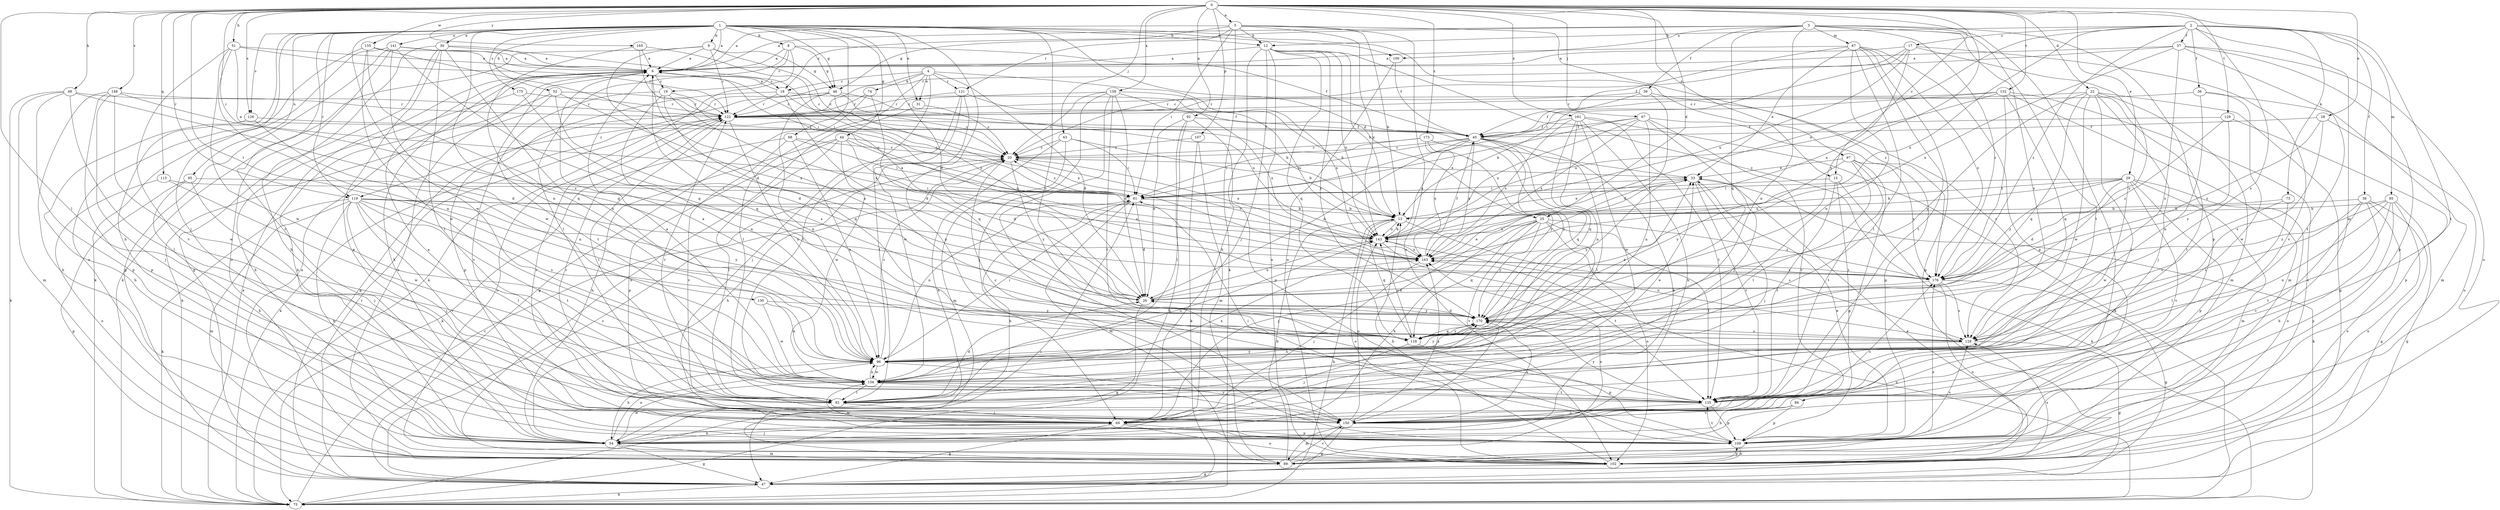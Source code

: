 strict digraph  {
0;
1;
2;
3;
4;
5;
6;
8;
9;
12;
13;
15;
17;
18;
19;
20;
22;
25;
26;
28;
29;
30;
31;
33;
36;
37;
38;
39;
40;
44;
46;
47;
48;
51;
52;
54;
61;
63;
67;
68;
69;
73;
74;
75;
82;
85;
86;
87;
89;
92;
95;
96;
97;
100;
102;
107;
109;
115;
116;
119;
121;
122;
126;
128;
129;
130;
132;
135;
141;
143;
148;
150;
155;
156;
158;
161;
163;
165;
170;
173;
175;
176;
0 -> 5  [label=a];
0 -> 15  [label=c];
0 -> 22  [label=d];
0 -> 25  [label=d];
0 -> 28  [label=e];
0 -> 29  [label=e];
0 -> 48  [label=h];
0 -> 51  [label=h];
0 -> 61  [label=i];
0 -> 63  [label=j];
0 -> 67  [label=j];
0 -> 73  [label=k];
0 -> 82  [label=l];
0 -> 92  [label=n];
0 -> 97  [label=o];
0 -> 107  [label=p];
0 -> 115  [label=q];
0 -> 119  [label=r];
0 -> 126  [label=s];
0 -> 129  [label=t];
0 -> 130  [label=t];
0 -> 132  [label=t];
0 -> 148  [label=v];
0 -> 155  [label=w];
0 -> 158  [label=x];
0 -> 161  [label=x];
0 -> 165  [label=y];
0 -> 170  [label=y];
0 -> 173  [label=z];
1 -> 6  [label=a];
1 -> 8  [label=b];
1 -> 9  [label=b];
1 -> 12  [label=b];
1 -> 15  [label=c];
1 -> 25  [label=d];
1 -> 26  [label=d];
1 -> 30  [label=e];
1 -> 31  [label=e];
1 -> 44  [label=g];
1 -> 46  [label=g];
1 -> 52  [label=h];
1 -> 54  [label=h];
1 -> 68  [label=j];
1 -> 69  [label=j];
1 -> 95  [label=n];
1 -> 96  [label=n];
1 -> 100  [label=o];
1 -> 109  [label=p];
1 -> 119  [label=r];
1 -> 126  [label=s];
1 -> 128  [label=s];
1 -> 141  [label=u];
1 -> 150  [label=v];
1 -> 156  [label=w];
1 -> 175  [label=z];
2 -> 12  [label=b];
2 -> 17  [label=c];
2 -> 36  [label=f];
2 -> 37  [label=f];
2 -> 38  [label=f];
2 -> 85  [label=m];
2 -> 86  [label=m];
2 -> 128  [label=s];
2 -> 135  [label=t];
2 -> 143  [label=u];
2 -> 163  [label=x];
2 -> 176  [label=z];
3 -> 6  [label=a];
3 -> 18  [label=c];
3 -> 39  [label=f];
3 -> 87  [label=m];
3 -> 96  [label=n];
3 -> 100  [label=o];
3 -> 109  [label=p];
3 -> 116  [label=q];
3 -> 128  [label=s];
3 -> 135  [label=t];
3 -> 150  [label=v];
3 -> 176  [label=z];
4 -> 18  [label=c];
4 -> 26  [label=d];
4 -> 31  [label=e];
4 -> 74  [label=k];
4 -> 82  [label=l];
4 -> 119  [label=r];
4 -> 121  [label=r];
4 -> 135  [label=t];
4 -> 163  [label=x];
5 -> 6  [label=a];
5 -> 12  [label=b];
5 -> 13  [label=b];
5 -> 46  [label=g];
5 -> 61  [label=i];
5 -> 75  [label=k];
5 -> 102  [label=o];
5 -> 121  [label=r];
5 -> 143  [label=u];
5 -> 176  [label=z];
6 -> 18  [label=c];
6 -> 19  [label=c];
6 -> 54  [label=h];
6 -> 102  [label=o];
6 -> 116  [label=q];
6 -> 135  [label=t];
8 -> 6  [label=a];
8 -> 19  [label=c];
8 -> 40  [label=f];
8 -> 46  [label=g];
8 -> 75  [label=k];
8 -> 82  [label=l];
9 -> 6  [label=a];
9 -> 20  [label=c];
9 -> 26  [label=d];
9 -> 46  [label=g];
9 -> 75  [label=k];
9 -> 122  [label=r];
12 -> 6  [label=a];
12 -> 13  [label=b];
12 -> 54  [label=h];
12 -> 69  [label=j];
12 -> 102  [label=o];
12 -> 116  [label=q];
12 -> 143  [label=u];
12 -> 170  [label=y];
12 -> 176  [label=z];
13 -> 33  [label=e];
13 -> 102  [label=o];
13 -> 116  [label=q];
13 -> 128  [label=s];
13 -> 143  [label=u];
15 -> 61  [label=i];
15 -> 75  [label=k];
15 -> 109  [label=p];
15 -> 135  [label=t];
17 -> 6  [label=a];
17 -> 20  [label=c];
17 -> 61  [label=i];
17 -> 143  [label=u];
17 -> 150  [label=v];
17 -> 163  [label=x];
17 -> 170  [label=y];
18 -> 6  [label=a];
18 -> 13  [label=b];
18 -> 26  [label=d];
18 -> 40  [label=f];
18 -> 109  [label=p];
18 -> 122  [label=r];
19 -> 96  [label=n];
19 -> 116  [label=q];
19 -> 122  [label=r];
19 -> 150  [label=v];
19 -> 163  [label=x];
20 -> 33  [label=e];
20 -> 54  [label=h];
20 -> 143  [label=u];
20 -> 170  [label=y];
22 -> 47  [label=g];
22 -> 69  [label=j];
22 -> 82  [label=l];
22 -> 89  [label=m];
22 -> 116  [label=q];
22 -> 122  [label=r];
22 -> 135  [label=t];
22 -> 156  [label=w];
22 -> 170  [label=y];
25 -> 54  [label=h];
25 -> 69  [label=j];
25 -> 102  [label=o];
25 -> 116  [label=q];
25 -> 135  [label=t];
25 -> 143  [label=u];
25 -> 150  [label=v];
25 -> 170  [label=y];
25 -> 176  [label=z];
26 -> 33  [label=e];
26 -> 47  [label=g];
26 -> 143  [label=u];
26 -> 170  [label=y];
28 -> 40  [label=f];
28 -> 102  [label=o];
28 -> 128  [label=s];
28 -> 176  [label=z];
29 -> 13  [label=b];
29 -> 26  [label=d];
29 -> 61  [label=i];
29 -> 89  [label=m];
29 -> 102  [label=o];
29 -> 109  [label=p];
29 -> 143  [label=u];
29 -> 150  [label=v];
29 -> 156  [label=w];
29 -> 176  [label=z];
30 -> 6  [label=a];
30 -> 47  [label=g];
30 -> 54  [label=h];
30 -> 82  [label=l];
30 -> 96  [label=n];
30 -> 109  [label=p];
30 -> 176  [label=z];
31 -> 20  [label=c];
31 -> 102  [label=o];
33 -> 61  [label=i];
33 -> 69  [label=j];
33 -> 75  [label=k];
33 -> 135  [label=t];
33 -> 170  [label=y];
36 -> 89  [label=m];
36 -> 96  [label=n];
36 -> 122  [label=r];
36 -> 156  [label=w];
37 -> 6  [label=a];
37 -> 102  [label=o];
37 -> 109  [label=p];
37 -> 122  [label=r];
37 -> 128  [label=s];
37 -> 135  [label=t];
37 -> 163  [label=x];
38 -> 13  [label=b];
38 -> 47  [label=g];
38 -> 54  [label=h];
38 -> 102  [label=o];
38 -> 128  [label=s];
38 -> 150  [label=v];
39 -> 26  [label=d];
39 -> 40  [label=f];
39 -> 122  [label=r];
39 -> 128  [label=s];
40 -> 20  [label=c];
40 -> 26  [label=d];
40 -> 54  [label=h];
40 -> 61  [label=i];
40 -> 82  [label=l];
40 -> 116  [label=q];
40 -> 143  [label=u];
40 -> 163  [label=x];
40 -> 170  [label=y];
44 -> 20  [label=c];
44 -> 26  [label=d];
44 -> 54  [label=h];
44 -> 82  [label=l];
44 -> 109  [label=p];
44 -> 143  [label=u];
44 -> 156  [label=w];
46 -> 20  [label=c];
46 -> 47  [label=g];
46 -> 96  [label=n];
46 -> 122  [label=r];
46 -> 143  [label=u];
46 -> 163  [label=x];
47 -> 20  [label=c];
47 -> 33  [label=e];
47 -> 75  [label=k];
47 -> 122  [label=r];
48 -> 26  [label=d];
48 -> 75  [label=k];
48 -> 82  [label=l];
48 -> 89  [label=m];
48 -> 109  [label=p];
48 -> 122  [label=r];
51 -> 6  [label=a];
51 -> 33  [label=e];
51 -> 96  [label=n];
51 -> 122  [label=r];
51 -> 150  [label=v];
51 -> 156  [label=w];
52 -> 26  [label=d];
52 -> 54  [label=h];
52 -> 75  [label=k];
52 -> 122  [label=r];
52 -> 163  [label=x];
54 -> 47  [label=g];
54 -> 69  [label=j];
54 -> 89  [label=m];
54 -> 96  [label=n];
54 -> 156  [label=w];
61 -> 13  [label=b];
61 -> 20  [label=c];
61 -> 26  [label=d];
61 -> 54  [label=h];
61 -> 89  [label=m];
61 -> 96  [label=n];
63 -> 13  [label=b];
63 -> 20  [label=c];
63 -> 54  [label=h];
63 -> 61  [label=i];
63 -> 89  [label=m];
67 -> 40  [label=f];
67 -> 61  [label=i];
67 -> 69  [label=j];
67 -> 96  [label=n];
67 -> 109  [label=p];
67 -> 143  [label=u];
67 -> 150  [label=v];
67 -> 163  [label=x];
68 -> 20  [label=c];
68 -> 61  [label=i];
68 -> 75  [label=k];
68 -> 96  [label=n];
68 -> 150  [label=v];
69 -> 6  [label=a];
69 -> 47  [label=g];
69 -> 54  [label=h];
69 -> 102  [label=o];
69 -> 109  [label=p];
69 -> 122  [label=r];
69 -> 176  [label=z];
73 -> 13  [label=b];
73 -> 82  [label=l];
73 -> 128  [label=s];
74 -> 47  [label=g];
74 -> 116  [label=q];
74 -> 122  [label=r];
75 -> 6  [label=a];
75 -> 13  [label=b];
75 -> 20  [label=c];
75 -> 61  [label=i];
75 -> 163  [label=x];
82 -> 26  [label=d];
82 -> 69  [label=j];
82 -> 122  [label=r];
85 -> 13  [label=b];
85 -> 47  [label=g];
85 -> 96  [label=n];
85 -> 102  [label=o];
85 -> 109  [label=p];
85 -> 135  [label=t];
85 -> 176  [label=z];
86 -> 54  [label=h];
86 -> 109  [label=p];
86 -> 150  [label=v];
87 -> 6  [label=a];
87 -> 33  [label=e];
87 -> 40  [label=f];
87 -> 47  [label=g];
87 -> 82  [label=l];
87 -> 96  [label=n];
87 -> 109  [label=p];
87 -> 135  [label=t];
87 -> 176  [label=z];
89 -> 6  [label=a];
89 -> 13  [label=b];
89 -> 150  [label=v];
89 -> 163  [label=x];
89 -> 176  [label=z];
92 -> 26  [label=d];
92 -> 40  [label=f];
92 -> 75  [label=k];
92 -> 82  [label=l];
92 -> 109  [label=p];
95 -> 47  [label=g];
95 -> 54  [label=h];
95 -> 61  [label=i];
95 -> 69  [label=j];
96 -> 6  [label=a];
96 -> 20  [label=c];
96 -> 54  [label=h];
96 -> 61  [label=i];
96 -> 150  [label=v];
96 -> 156  [label=w];
96 -> 170  [label=y];
97 -> 33  [label=e];
97 -> 69  [label=j];
97 -> 82  [label=l];
97 -> 135  [label=t];
97 -> 170  [label=y];
97 -> 176  [label=z];
100 -> 40  [label=f];
100 -> 102  [label=o];
102 -> 13  [label=b];
102 -> 47  [label=g];
102 -> 109  [label=p];
102 -> 128  [label=s];
107 -> 20  [label=c];
107 -> 75  [label=k];
107 -> 89  [label=m];
109 -> 33  [label=e];
109 -> 61  [label=i];
109 -> 102  [label=o];
109 -> 128  [label=s];
109 -> 135  [label=t];
109 -> 156  [label=w];
115 -> 61  [label=i];
115 -> 102  [label=o];
115 -> 156  [label=w];
116 -> 33  [label=e];
116 -> 69  [label=j];
116 -> 109  [label=p];
116 -> 143  [label=u];
116 -> 170  [label=y];
119 -> 13  [label=b];
119 -> 54  [label=h];
119 -> 69  [label=j];
119 -> 75  [label=k];
119 -> 82  [label=l];
119 -> 89  [label=m];
119 -> 128  [label=s];
119 -> 135  [label=t];
119 -> 143  [label=u];
119 -> 150  [label=v];
119 -> 170  [label=y];
121 -> 69  [label=j];
121 -> 82  [label=l];
121 -> 122  [label=r];
121 -> 156  [label=w];
121 -> 163  [label=x];
122 -> 40  [label=f];
122 -> 75  [label=k];
122 -> 82  [label=l];
122 -> 96  [label=n];
122 -> 102  [label=o];
126 -> 40  [label=f];
126 -> 54  [label=h];
126 -> 96  [label=n];
128 -> 47  [label=g];
128 -> 96  [label=n];
128 -> 143  [label=u];
129 -> 40  [label=f];
129 -> 109  [label=p];
129 -> 170  [label=y];
129 -> 176  [label=z];
130 -> 96  [label=n];
130 -> 156  [label=w];
130 -> 170  [label=y];
132 -> 13  [label=b];
132 -> 89  [label=m];
132 -> 102  [label=o];
132 -> 116  [label=q];
132 -> 122  [label=r];
132 -> 143  [label=u];
132 -> 176  [label=z];
135 -> 20  [label=c];
135 -> 109  [label=p];
135 -> 150  [label=v];
135 -> 170  [label=y];
141 -> 6  [label=a];
141 -> 47  [label=g];
141 -> 61  [label=i];
141 -> 75  [label=k];
141 -> 102  [label=o];
141 -> 116  [label=q];
141 -> 156  [label=w];
143 -> 13  [label=b];
143 -> 135  [label=t];
143 -> 163  [label=x];
148 -> 54  [label=h];
148 -> 69  [label=j];
148 -> 109  [label=p];
148 -> 122  [label=r];
148 -> 156  [label=w];
148 -> 176  [label=z];
150 -> 47  [label=g];
150 -> 89  [label=m];
150 -> 122  [label=r];
150 -> 143  [label=u];
150 -> 163  [label=x];
150 -> 170  [label=y];
155 -> 6  [label=a];
155 -> 102  [label=o];
155 -> 116  [label=q];
155 -> 143  [label=u];
155 -> 156  [label=w];
156 -> 6  [label=a];
156 -> 33  [label=e];
156 -> 82  [label=l];
156 -> 96  [label=n];
156 -> 135  [label=t];
156 -> 143  [label=u];
156 -> 150  [label=v];
156 -> 163  [label=x];
156 -> 170  [label=y];
158 -> 13  [label=b];
158 -> 20  [label=c];
158 -> 26  [label=d];
158 -> 69  [label=j];
158 -> 122  [label=r];
158 -> 135  [label=t];
158 -> 143  [label=u];
158 -> 150  [label=v];
161 -> 40  [label=f];
161 -> 54  [label=h];
161 -> 75  [label=k];
161 -> 96  [label=n];
161 -> 116  [label=q];
161 -> 135  [label=t];
161 -> 156  [label=w];
161 -> 163  [label=x];
163 -> 6  [label=a];
163 -> 20  [label=c];
163 -> 40  [label=f];
163 -> 69  [label=j];
163 -> 176  [label=z];
165 -> 6  [label=a];
165 -> 20  [label=c];
165 -> 61  [label=i];
165 -> 116  [label=q];
170 -> 6  [label=a];
170 -> 26  [label=d];
170 -> 116  [label=q];
170 -> 128  [label=s];
173 -> 20  [label=c];
173 -> 61  [label=i];
173 -> 82  [label=l];
173 -> 163  [label=x];
173 -> 170  [label=y];
175 -> 54  [label=h];
175 -> 122  [label=r];
175 -> 128  [label=s];
176 -> 26  [label=d];
176 -> 47  [label=g];
176 -> 102  [label=o];
176 -> 128  [label=s];
176 -> 163  [label=x];
}
